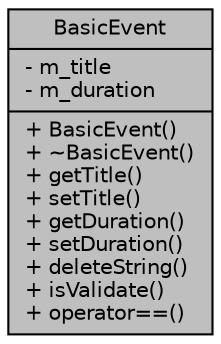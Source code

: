 digraph "BasicEvent"
{
 // LATEX_PDF_SIZE
  edge [fontname="Helvetica",fontsize="10",labelfontname="Helvetica",labelfontsize="10"];
  node [fontname="Helvetica",fontsize="10",shape=record];
  Node1 [label="{BasicEvent\n|- m_title\l- m_duration\l|+ BasicEvent()\l+ ~BasicEvent()\l+ getTitle()\l+ setTitle()\l+ getDuration()\l+ setDuration()\l+ deleteString()\l+ isValidate()\l+ operator==()\l}",height=0.2,width=0.4,color="black", fillcolor="grey75", style="filled", fontcolor="black",tooltip=" "];
}
